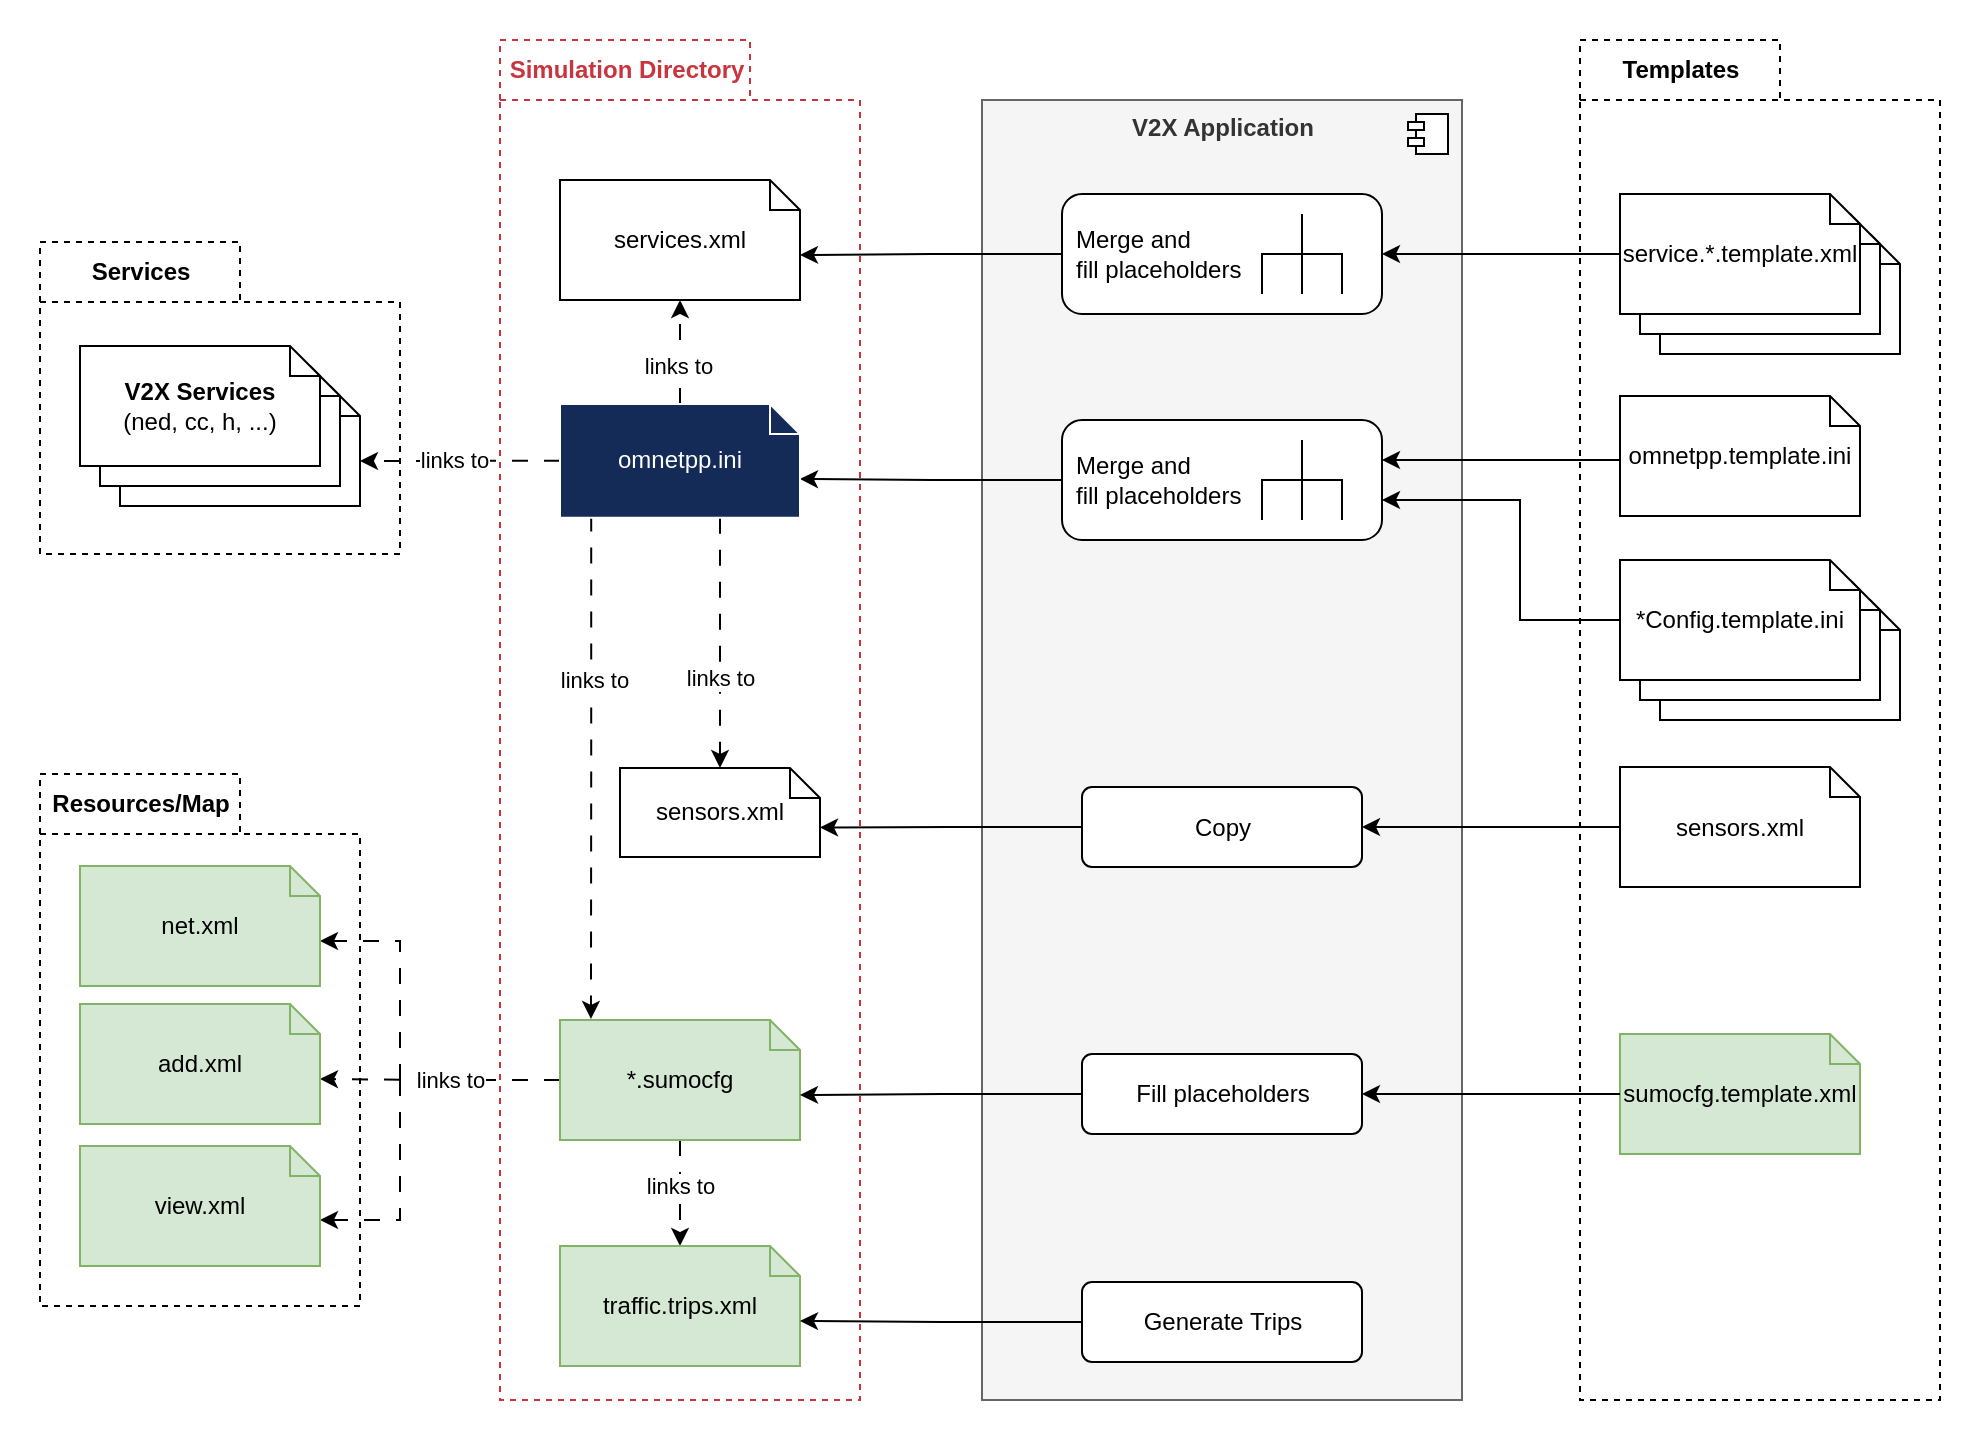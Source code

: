 <mxfile version="20.8.16" type="device"><diagram name="Seite-1" id="2XraSHAWI7S58ZxHn6MX"><mxGraphModel dx="2074" dy="1204" grid="1" gridSize="10" guides="1" tooltips="1" connect="1" arrows="1" fold="1" page="1" pageScale="1" pageWidth="1169" pageHeight="827" math="0" shadow="0"><root><mxCell id="0"/><mxCell id="1" parent="0"/><mxCell id="hqLYcYntlS3KYgvMsubu-84" value="" style="html=1;strokeColor=none;resizeWidth=1;resizeHeight=1;fillColor=none;part=1;connectable=0;allowArrows=0;deletable=0;" parent="1" vertex="1"><mxGeometry x="330" y="80" width="180" height="504" as="geometry"><mxPoint y="30" as="offset"/></mxGeometry></mxCell><mxCell id="hqLYcYntlS3KYgvMsubu-125" value="" style="rounded=1;whiteSpace=wrap;html=1;fillColor=default;arcSize=3;strokeColor=none;movable=0;resizable=0;rotatable=0;deletable=0;editable=0;connectable=0;" parent="1" vertex="1"><mxGeometry x="80" y="30" width="990" height="720" as="geometry"/></mxCell><mxCell id="hqLYcYntlS3KYgvMsubu-83" value="Simulation Directory" style="shape=folder;fontStyle=1;tabWidth=125;tabHeight=30;tabPosition=left;html=1;boundedLbl=1;labelInHeader=1;container=0;collapsible=0;movable=1;resizable=1;rotatable=1;deletable=1;editable=1;connectable=1;dashed=1;gradientColor=none;strokeColor=#c6353d;fontColor=#c8353f;" parent="1" vertex="1"><mxGeometry x="330" y="50" width="180" height="680" as="geometry"/></mxCell><mxCell id="hqLYcYntlS3KYgvMsubu-88" value="Templates" style="shape=folder;fontStyle=1;tabWidth=100;tabHeight=30;tabPosition=left;html=1;boundedLbl=1;labelInHeader=1;container=0;collapsible=0;fillColor=none;dashed=1;" parent="1" vertex="1"><mxGeometry x="870" y="50" width="180" height="680" as="geometry"/></mxCell><mxCell id="FajeNeKh9w95XwOzso8E-2" value="&lt;b&gt;V2X Application&lt;/b&gt;" style="html=1;dropTarget=0;verticalAlign=top;movable=1;resizable=1;rotatable=1;deletable=1;editable=1;connectable=1;fillColor=#f5f5f5;strokeColor=#666666;fontColor=#333333;container=0;" parent="1" vertex="1"><mxGeometry x="571" y="80" width="240" height="650" as="geometry"/></mxCell><mxCell id="hqLYcYntlS3KYgvMsubu-19" value="omnetpp.template.ini" style="shape=note2;boundedLbl=1;whiteSpace=wrap;html=1;size=15;verticalAlign=middle;align=center;container=0;" parent="1" vertex="1"><mxGeometry x="890" y="228" width="120" height="60" as="geometry"/></mxCell><mxCell id="hqLYcYntlS3KYgvMsubu-24" value="" style="group" parent="1" vertex="1" connectable="0"><mxGeometry x="890" y="310" width="140" height="80" as="geometry"/></mxCell><mxCell id="hqLYcYntlS3KYgvMsubu-23" value="" style="shape=note2;boundedLbl=1;whiteSpace=wrap;html=1;size=15;verticalAlign=middle;align=center;container=0;movable=1;resizable=1;rotatable=1;deletable=1;editable=1;connectable=1;" parent="hqLYcYntlS3KYgvMsubu-24" vertex="1"><mxGeometry x="20" y="20" width="120" height="60" as="geometry"/></mxCell><mxCell id="hqLYcYntlS3KYgvMsubu-22" value="" style="shape=note2;boundedLbl=1;whiteSpace=wrap;html=1;size=15;verticalAlign=middle;align=center;container=0;movable=1;resizable=1;rotatable=1;deletable=1;editable=1;connectable=1;" parent="hqLYcYntlS3KYgvMsubu-24" vertex="1"><mxGeometry x="10" y="10" width="120" height="60" as="geometry"/></mxCell><mxCell id="hqLYcYntlS3KYgvMsubu-20" value="*Config.template.ini" style="shape=note2;boundedLbl=1;whiteSpace=wrap;html=1;size=15;verticalAlign=middle;align=center;container=0;movable=1;resizable=1;rotatable=1;deletable=1;editable=1;connectable=1;" parent="hqLYcYntlS3KYgvMsubu-24" vertex="1"><mxGeometry width="120" height="60" as="geometry"/></mxCell><mxCell id="hqLYcYntlS3KYgvMsubu-27" value="" style="group" parent="1" vertex="1" connectable="0"><mxGeometry x="890" y="127" width="140" height="80" as="geometry"/></mxCell><mxCell id="hqLYcYntlS3KYgvMsubu-26" value="" style="shape=note2;boundedLbl=1;whiteSpace=wrap;html=1;size=15;verticalAlign=middle;align=center;container=0;" parent="hqLYcYntlS3KYgvMsubu-27" vertex="1"><mxGeometry x="20" y="20" width="120" height="60" as="geometry"/></mxCell><mxCell id="hqLYcYntlS3KYgvMsubu-25" value="" style="shape=note2;boundedLbl=1;whiteSpace=wrap;html=1;size=15;verticalAlign=middle;align=center;container=0;" parent="hqLYcYntlS3KYgvMsubu-27" vertex="1"><mxGeometry x="10" y="10" width="120" height="60" as="geometry"/></mxCell><mxCell id="hqLYcYntlS3KYgvMsubu-21" value="service.*.template.xml" style="shape=note2;boundedLbl=1;whiteSpace=wrap;html=1;size=15;verticalAlign=middle;align=center;container=0;" parent="hqLYcYntlS3KYgvMsubu-27" vertex="1"><mxGeometry width="120" height="60" as="geometry"/></mxCell><mxCell id="hqLYcYntlS3KYgvMsubu-30" value="sumocfg.template.xml" style="shape=note2;boundedLbl=1;whiteSpace=wrap;html=1;size=15;verticalAlign=middle;align=center;container=0;fillColor=#d5e8d4;strokeColor=#82b366;" parent="1" vertex="1"><mxGeometry x="890" y="547" width="120" height="60" as="geometry"/></mxCell><mxCell id="hqLYcYntlS3KYgvMsubu-59" style="edgeStyle=orthogonalEdgeStyle;rounded=0;orthogonalLoop=1;jettySize=auto;html=1;entryX=0.5;entryY=1;entryDx=0;entryDy=0;entryPerimeter=0;dashed=1;dashPattern=8 8;" parent="1" source="hqLYcYntlS3KYgvMsubu-31" target="hqLYcYntlS3KYgvMsubu-32" edge="1"><mxGeometry relative="1" as="geometry"/></mxCell><mxCell id="hqLYcYntlS3KYgvMsubu-60" value="links to" style="edgeLabel;html=1;align=center;verticalAlign=middle;resizable=0;points=[];" parent="hqLYcYntlS3KYgvMsubu-59" vertex="1" connectable="0"><mxGeometry x="-0.265" y="1" relative="1" as="geometry"><mxPoint as="offset"/></mxGeometry></mxCell><mxCell id="hqLYcYntlS3KYgvMsubu-61" style="edgeStyle=orthogonalEdgeStyle;rounded=0;orthogonalLoop=1;jettySize=auto;html=1;entryX=0.129;entryY=-0.009;entryDx=0;entryDy=0;entryPerimeter=0;dashed=1;dashPattern=8 8;exitX=0.13;exitY=0.981;exitDx=0;exitDy=0;exitPerimeter=0;" parent="1" source="hqLYcYntlS3KYgvMsubu-31" target="hqLYcYntlS3KYgvMsubu-33" edge="1"><mxGeometry relative="1" as="geometry"><mxPoint x="370" y="288" as="sourcePoint"/><Array as="points"/></mxGeometry></mxCell><mxCell id="hqLYcYntlS3KYgvMsubu-62" value="links to" style="edgeLabel;html=1;align=center;verticalAlign=middle;resizable=0;points=[];" parent="hqLYcYntlS3KYgvMsubu-61" vertex="1" connectable="0"><mxGeometry x="-0.469" y="1" relative="1" as="geometry"><mxPoint y="15" as="offset"/></mxGeometry></mxCell><mxCell id="hqLYcYntlS3KYgvMsubu-32" value="services.xml" style="shape=note2;boundedLbl=1;whiteSpace=wrap;html=1;size=15;verticalAlign=middle;align=center;container=0;" parent="1" vertex="1"><mxGeometry x="360" y="120" width="120" height="60" as="geometry"/></mxCell><mxCell id="hqLYcYntlS3KYgvMsubu-65" style="edgeStyle=orthogonalEdgeStyle;rounded=0;orthogonalLoop=1;jettySize=auto;html=1;entryX=0.5;entryY=0;entryDx=0;entryDy=0;entryPerimeter=0;dashed=1;dashPattern=8 8;" parent="1" source="hqLYcYntlS3KYgvMsubu-33" target="hqLYcYntlS3KYgvMsubu-34" edge="1"><mxGeometry relative="1" as="geometry"/></mxCell><mxCell id="hqLYcYntlS3KYgvMsubu-66" value="links to" style="edgeLabel;html=1;align=center;verticalAlign=middle;resizable=0;points=[];" parent="hqLYcYntlS3KYgvMsubu-65" vertex="1" connectable="0"><mxGeometry x="0.174" relative="1" as="geometry"><mxPoint y="-8" as="offset"/></mxGeometry></mxCell><mxCell id="hqLYcYntlS3KYgvMsubu-70" style="edgeStyle=orthogonalEdgeStyle;rounded=0;orthogonalLoop=1;jettySize=auto;html=1;entryX=0;entryY=0;entryDx=120;entryDy=37.5;entryPerimeter=0;dashed=1;dashPattern=8 8;" parent="1" source="hqLYcYntlS3KYgvMsubu-33" target="hqLYcYntlS3KYgvMsubu-67" edge="1"><mxGeometry relative="1" as="geometry"><Array as="points"><mxPoint x="280" y="570"/><mxPoint x="280" y="500"/></Array></mxGeometry></mxCell><mxCell id="hqLYcYntlS3KYgvMsubu-72" style="edgeStyle=orthogonalEdgeStyle;rounded=0;orthogonalLoop=1;jettySize=auto;html=1;entryX=0;entryY=0;entryDx=120;entryDy=37.5;entryPerimeter=0;dashed=1;dashPattern=8 8;" parent="1" source="hqLYcYntlS3KYgvMsubu-33" target="hqLYcYntlS3KYgvMsubu-68" edge="1"><mxGeometry relative="1" as="geometry"/></mxCell><mxCell id="hqLYcYntlS3KYgvMsubu-74" style="edgeStyle=orthogonalEdgeStyle;rounded=0;orthogonalLoop=1;jettySize=auto;html=1;entryX=0;entryY=0;entryDx=120;entryDy=37.5;entryPerimeter=0;dashed=1;exitX=0;exitY=0.5;exitDx=0;exitDy=0;exitPerimeter=0;dashPattern=8 8;" parent="1" source="hqLYcYntlS3KYgvMsubu-33" target="hqLYcYntlS3KYgvMsubu-69" edge="1"><mxGeometry relative="1" as="geometry"><Array as="points"><mxPoint x="280" y="570"/><mxPoint x="280" y="640"/><mxPoint x="240" y="640"/></Array></mxGeometry></mxCell><mxCell id="hqLYcYntlS3KYgvMsubu-75" value="links to" style="edgeLabel;html=1;align=center;verticalAlign=middle;resizable=0;points=[];" parent="hqLYcYntlS3KYgvMsubu-74" vertex="1" connectable="0"><mxGeometry x="-0.596" y="1" relative="1" as="geometry"><mxPoint x="-17" y="-1" as="offset"/></mxGeometry></mxCell><mxCell id="hqLYcYntlS3KYgvMsubu-33" value="*.sumocfg" style="shape=note2;boundedLbl=1;whiteSpace=wrap;html=1;size=15;verticalAlign=middle;align=center;container=0;fillColor=#d5e8d4;strokeColor=#82b366;" parent="1" vertex="1"><mxGeometry x="360" y="540" width="120" height="60" as="geometry"/></mxCell><mxCell id="hqLYcYntlS3KYgvMsubu-34" value="traffic.trips.xml" style="shape=note2;boundedLbl=1;whiteSpace=wrap;html=1;size=15;verticalAlign=middle;align=center;container=0;fillColor=#d5e8d4;strokeColor=#82b366;" parent="1" vertex="1"><mxGeometry x="360" y="653" width="120" height="60" as="geometry"/></mxCell><mxCell id="hqLYcYntlS3KYgvMsubu-63" value="Resources/Map" style="shape=folder;fontStyle=1;tabWidth=100;tabHeight=30;tabPosition=left;html=1;boundedLbl=1;labelInHeader=1;container=1;collapsible=0;fillColor=none;dashed=1;" parent="1" vertex="1"><mxGeometry x="100" y="417" width="160" height="266" as="geometry"/></mxCell><mxCell id="hqLYcYntlS3KYgvMsubu-64" value="" style="html=1;strokeColor=none;resizeWidth=1;resizeHeight=1;fillColor=none;part=1;connectable=0;allowArrows=0;deletable=0;" parent="hqLYcYntlS3KYgvMsubu-63" vertex="1"><mxGeometry width="160" height="186.2" relative="1" as="geometry"><mxPoint y="30" as="offset"/></mxGeometry></mxCell><mxCell id="hqLYcYntlS3KYgvMsubu-69" value="view.xml" style="shape=note2;boundedLbl=1;whiteSpace=wrap;html=1;size=15;verticalAlign=middle;align=center;container=0;fillColor=#d5e8d4;strokeColor=#82b366;" parent="hqLYcYntlS3KYgvMsubu-63" vertex="1"><mxGeometry x="20" y="186" width="120" height="60" as="geometry"/></mxCell><mxCell id="hqLYcYntlS3KYgvMsubu-68" value="add.xml" style="shape=note2;boundedLbl=1;whiteSpace=wrap;html=1;size=15;verticalAlign=middle;align=center;container=0;fillColor=#d5e8d4;strokeColor=#82b366;" parent="hqLYcYntlS3KYgvMsubu-63" vertex="1"><mxGeometry x="20" y="115" width="120" height="60" as="geometry"/></mxCell><mxCell id="hqLYcYntlS3KYgvMsubu-67" value="net.xml" style="shape=note2;boundedLbl=1;whiteSpace=wrap;html=1;size=15;verticalAlign=middle;align=center;container=0;fillColor=#d5e8d4;strokeColor=#82b366;" parent="hqLYcYntlS3KYgvMsubu-63" vertex="1"><mxGeometry x="20" y="46" width="120" height="60" as="geometry"/></mxCell><mxCell id="hqLYcYntlS3KYgvMsubu-96" style="edgeStyle=orthogonalEdgeStyle;rounded=0;orthogonalLoop=1;jettySize=auto;html=1;entryX=0;entryY=0;entryDx=120;entryDy=37.5;entryPerimeter=0;" parent="1" source="hqLYcYntlS3KYgvMsubu-93" target="hqLYcYntlS3KYgvMsubu-32" edge="1"><mxGeometry relative="1" as="geometry"/></mxCell><mxCell id="hqLYcYntlS3KYgvMsubu-99" style="edgeStyle=orthogonalEdgeStyle;rounded=0;orthogonalLoop=1;jettySize=auto;html=1;entryX=0;entryY=0.5;entryDx=0;entryDy=0;entryPerimeter=0;endArrow=none;endFill=0;startArrow=classic;startFill=1;" parent="1" source="hqLYcYntlS3KYgvMsubu-93" target="hqLYcYntlS3KYgvMsubu-21" edge="1"><mxGeometry relative="1" as="geometry"/></mxCell><mxCell id="hqLYcYntlS3KYgvMsubu-93" value="Merge and &lt;br&gt;fill placeholders" style="shape=mxgraph.uml25.behaviorAction;html=1;rounded=1;absoluteArcSize=1;arcSize=10;align=left;spacingLeft=5;" parent="1" vertex="1"><mxGeometry x="611" y="127" width="160" height="60" as="geometry"/></mxCell><mxCell id="hqLYcYntlS3KYgvMsubu-104" style="edgeStyle=orthogonalEdgeStyle;rounded=0;orthogonalLoop=1;jettySize=auto;html=1;entryX=0;entryY=0.5;entryDx=0;entryDy=0;entryPerimeter=0;startArrow=classic;startFill=1;endArrow=none;endFill=0;" parent="1" source="hqLYcYntlS3KYgvMsubu-101" target="hqLYcYntlS3KYgvMsubu-20" edge="1"><mxGeometry relative="1" as="geometry"><Array as="points"><mxPoint x="840" y="280"/><mxPoint x="840" y="340"/></Array></mxGeometry></mxCell><mxCell id="hqLYcYntlS3KYgvMsubu-106" style="edgeStyle=orthogonalEdgeStyle;rounded=0;orthogonalLoop=1;jettySize=auto;html=1;entryX=0;entryY=0.5;entryDx=0;entryDy=0;entryPerimeter=0;startArrow=classic;startFill=1;endArrow=none;endFill=0;" parent="1" source="hqLYcYntlS3KYgvMsubu-101" target="hqLYcYntlS3KYgvMsubu-19" edge="1"><mxGeometry relative="1" as="geometry"><Array as="points"><mxPoint x="890" y="260"/></Array></mxGeometry></mxCell><mxCell id="hqLYcYntlS3KYgvMsubu-108" style="edgeStyle=orthogonalEdgeStyle;rounded=0;orthogonalLoop=1;jettySize=auto;html=1;entryX=0;entryY=0;entryDx=120;entryDy=37.5;entryPerimeter=0;startArrow=none;startFill=0;endArrow=classic;endFill=1;" parent="1" source="hqLYcYntlS3KYgvMsubu-101" target="hqLYcYntlS3KYgvMsubu-31" edge="1"><mxGeometry relative="1" as="geometry"/></mxCell><mxCell id="hqLYcYntlS3KYgvMsubu-101" value="Merge and &lt;br&gt;fill placeholders" style="shape=mxgraph.uml25.behaviorAction;html=1;rounded=1;absoluteArcSize=1;arcSize=10;align=left;spacingLeft=5;" parent="1" vertex="1"><mxGeometry x="611" y="240" width="160" height="60" as="geometry"/></mxCell><mxCell id="hqLYcYntlS3KYgvMsubu-111" style="edgeStyle=orthogonalEdgeStyle;rounded=0;orthogonalLoop=1;jettySize=auto;html=1;entryX=0;entryY=0.5;entryDx=0;entryDy=0;entryPerimeter=0;startArrow=classic;startFill=1;endArrow=none;endFill=0;" parent="1" source="hqLYcYntlS3KYgvMsubu-110" target="hqLYcYntlS3KYgvMsubu-30" edge="1"><mxGeometry relative="1" as="geometry"/></mxCell><mxCell id="hqLYcYntlS3KYgvMsubu-112" style="edgeStyle=orthogonalEdgeStyle;rounded=0;orthogonalLoop=1;jettySize=auto;html=1;entryX=0;entryY=0;entryDx=120;entryDy=37.5;entryPerimeter=0;startArrow=none;startFill=0;endArrow=classic;endFill=1;" parent="1" source="hqLYcYntlS3KYgvMsubu-110" target="hqLYcYntlS3KYgvMsubu-33" edge="1"><mxGeometry relative="1" as="geometry"/></mxCell><mxCell id="hqLYcYntlS3KYgvMsubu-110" value="Fill placeholders" style="html=1;align=center;verticalAlign=middle;rounded=1;absoluteArcSize=1;arcSize=10;dashed=0;" parent="1" vertex="1"><mxGeometry x="621" y="557" width="140" height="40" as="geometry"/></mxCell><mxCell id="hqLYcYntlS3KYgvMsubu-117" style="edgeStyle=orthogonalEdgeStyle;rounded=0;orthogonalLoop=1;jettySize=auto;html=1;entryX=0;entryY=0;entryDx=120;entryDy=37.5;entryPerimeter=0;startArrow=none;startFill=0;endArrow=classic;endFill=1;" parent="1" source="hqLYcYntlS3KYgvMsubu-116" target="hqLYcYntlS3KYgvMsubu-34" edge="1"><mxGeometry relative="1" as="geometry"/></mxCell><mxCell id="hqLYcYntlS3KYgvMsubu-116" value="Generate Trips" style="html=1;align=center;verticalAlign=middle;rounded=1;absoluteArcSize=1;arcSize=10;dashed=0;" parent="1" vertex="1"><mxGeometry x="621" y="671" width="140" height="40" as="geometry"/></mxCell><mxCell id="hqLYcYntlS3KYgvMsubu-119" value="Services" style="shape=folder;fontStyle=1;tabWidth=100;tabHeight=30;tabPosition=left;html=1;boundedLbl=1;labelInHeader=1;container=1;collapsible=0;fillColor=none;dashed=1;" parent="1" vertex="1"><mxGeometry x="100" y="151" width="180" height="156" as="geometry"/></mxCell><mxCell id="hqLYcYntlS3KYgvMsubu-120" value="" style="html=1;strokeColor=none;resizeWidth=1;resizeHeight=1;fillColor=none;part=1;connectable=0;allowArrows=0;deletable=0;" parent="hqLYcYntlS3KYgvMsubu-119" vertex="1"><mxGeometry width="180" height="109.2" relative="1" as="geometry"><mxPoint y="30" as="offset"/></mxGeometry></mxCell><mxCell id="hqLYcYntlS3KYgvMsubu-124" value="" style="group" parent="hqLYcYntlS3KYgvMsubu-119" vertex="1" connectable="0"><mxGeometry x="20" y="52" width="140" height="80" as="geometry"/></mxCell><mxCell id="hqLYcYntlS3KYgvMsubu-78" value="" style="shape=note2;boundedLbl=1;whiteSpace=wrap;html=1;size=15;verticalAlign=middle;align=center;container=0;" parent="hqLYcYntlS3KYgvMsubu-124" vertex="1"><mxGeometry x="20" y="20" width="120" height="60" as="geometry"/></mxCell><mxCell id="hqLYcYntlS3KYgvMsubu-79" value="" style="shape=note2;boundedLbl=1;whiteSpace=wrap;html=1;size=15;verticalAlign=middle;align=center;container=0;" parent="hqLYcYntlS3KYgvMsubu-124" vertex="1"><mxGeometry x="10" y="10" width="120" height="60" as="geometry"/></mxCell><mxCell id="hqLYcYntlS3KYgvMsubu-80" value="&lt;b&gt;V2X Services&lt;/b&gt;&lt;br&gt;(ned, cc, h, ...)" style="shape=note2;boundedLbl=1;whiteSpace=wrap;html=1;size=15;verticalAlign=middle;align=center;container=0;" parent="hqLYcYntlS3KYgvMsubu-124" vertex="1"><mxGeometry width="120" height="60" as="geometry"/></mxCell><mxCell id="hqLYcYntlS3KYgvMsubu-81" style="edgeStyle=orthogonalEdgeStyle;rounded=0;orthogonalLoop=1;jettySize=auto;html=1;entryX=0;entryY=0;entryDx=120;entryDy=37.5;entryPerimeter=0;dashed=1;dashPattern=8 8;" parent="1" source="hqLYcYntlS3KYgvMsubu-31" target="hqLYcYntlS3KYgvMsubu-78" edge="1"><mxGeometry relative="1" as="geometry"><mxPoint x="220" y="250" as="targetPoint"/></mxGeometry></mxCell><mxCell id="hqLYcYntlS3KYgvMsubu-82" value="links to" style="edgeLabel;html=1;align=center;verticalAlign=middle;resizable=0;points=[];" parent="hqLYcYntlS3KYgvMsubu-81" vertex="1" connectable="0"><mxGeometry x="-0.055" relative="1" as="geometry"><mxPoint x="-6" y="-1" as="offset"/></mxGeometry></mxCell><mxCell id="hqLYcYntlS3KYgvMsubu-114" style="edgeStyle=orthogonalEdgeStyle;rounded=0;orthogonalLoop=1;jettySize=auto;html=1;entryX=0;entryY=0.5;entryDx=0;entryDy=0;entryPerimeter=0;startArrow=classic;startFill=1;endArrow=none;endFill=0;" parent="1" source="hqLYcYntlS3KYgvMsubu-113" target="hqLYcYntlS3KYgvMsubu-28" edge="1"><mxGeometry relative="1" as="geometry"/></mxCell><mxCell id="hqLYcYntlS3KYgvMsubu-115" style="edgeStyle=orthogonalEdgeStyle;rounded=0;orthogonalLoop=1;jettySize=auto;html=1;entryX=0;entryY=0;entryDx=100;entryDy=29.75;entryPerimeter=0;startArrow=none;startFill=0;endArrow=classic;endFill=1;" parent="1" source="hqLYcYntlS3KYgvMsubu-113" target="hqLYcYntlS3KYgvMsubu-76" edge="1"><mxGeometry relative="1" as="geometry"/></mxCell><mxCell id="hqLYcYntlS3KYgvMsubu-113" value="Copy" style="html=1;align=center;verticalAlign=middle;rounded=1;absoluteArcSize=1;arcSize=10;dashed=0;" parent="1" vertex="1"><mxGeometry x="621" y="423.5" width="140" height="40" as="geometry"/></mxCell><mxCell id="hqLYcYntlS3KYgvMsubu-89" value="" style="html=1;strokeColor=none;resizeWidth=1;resizeHeight=1;fillColor=none;part=1;connectable=0;allowArrows=0;deletable=0;" parent="1" vertex="1"><mxGeometry x="870" y="80" width="180" height="504.0" as="geometry"><mxPoint y="30" as="offset"/></mxGeometry></mxCell><mxCell id="hqLYcYntlS3KYgvMsubu-28" value="sensors.xml" style="shape=note2;boundedLbl=1;whiteSpace=wrap;html=1;size=15;verticalAlign=middle;align=center;container=0;" parent="1" vertex="1"><mxGeometry x="890" y="413.5" width="120" height="60" as="geometry"/></mxCell><mxCell id="FajeNeKh9w95XwOzso8E-3" value="" style="shape=module;jettyWidth=8;jettyHeight=4;" parent="1" vertex="1"><mxGeometry x="784" y="87" width="20" height="20" as="geometry"><mxPoint x="-27" y="7" as="offset"/></mxGeometry></mxCell><mxCell id="RdrSOHUcG_nN2BNx2IB5-5" style="edgeStyle=orthogonalEdgeStyle;rounded=0;orthogonalLoop=1;jettySize=auto;html=1;entryX=0.5;entryY=0;entryDx=0;entryDy=0;entryPerimeter=0;dashed=1;dashPattern=8 8;" edge="1" parent="1" source="hqLYcYntlS3KYgvMsubu-31" target="hqLYcYntlS3KYgvMsubu-76"><mxGeometry relative="1" as="geometry"><Array as="points"><mxPoint x="440" y="360"/><mxPoint x="440" y="360"/></Array></mxGeometry></mxCell><mxCell id="RdrSOHUcG_nN2BNx2IB5-6" value="links to" style="edgeLabel;html=1;align=center;verticalAlign=middle;resizable=0;points=[];" vertex="1" connectable="0" parent="RdrSOHUcG_nN2BNx2IB5-5"><mxGeometry x="0.277" relative="1" as="geometry"><mxPoint as="offset"/></mxGeometry></mxCell><mxCell id="hqLYcYntlS3KYgvMsubu-31" value="omnetpp.ini" style="shape=note2;boundedLbl=1;whiteSpace=wrap;html=1;size=15;verticalAlign=middle;align=center;container=0;strokeColor=#FFFFFF;fillColor=#132b56;fontColor=#FFFFFF;shadow=0;" parent="1" vertex="1"><mxGeometry x="360" y="232.001" width="120" height="56.842" as="geometry"/></mxCell><mxCell id="hqLYcYntlS3KYgvMsubu-76" value="sensors.xml" style="shape=note2;boundedLbl=1;whiteSpace=wrap;html=1;size=15;verticalAlign=middle;align=center;container=0;" parent="1" vertex="1"><mxGeometry x="390" y="414" width="100" height="44.5" as="geometry"/></mxCell></root></mxGraphModel></diagram></mxfile>